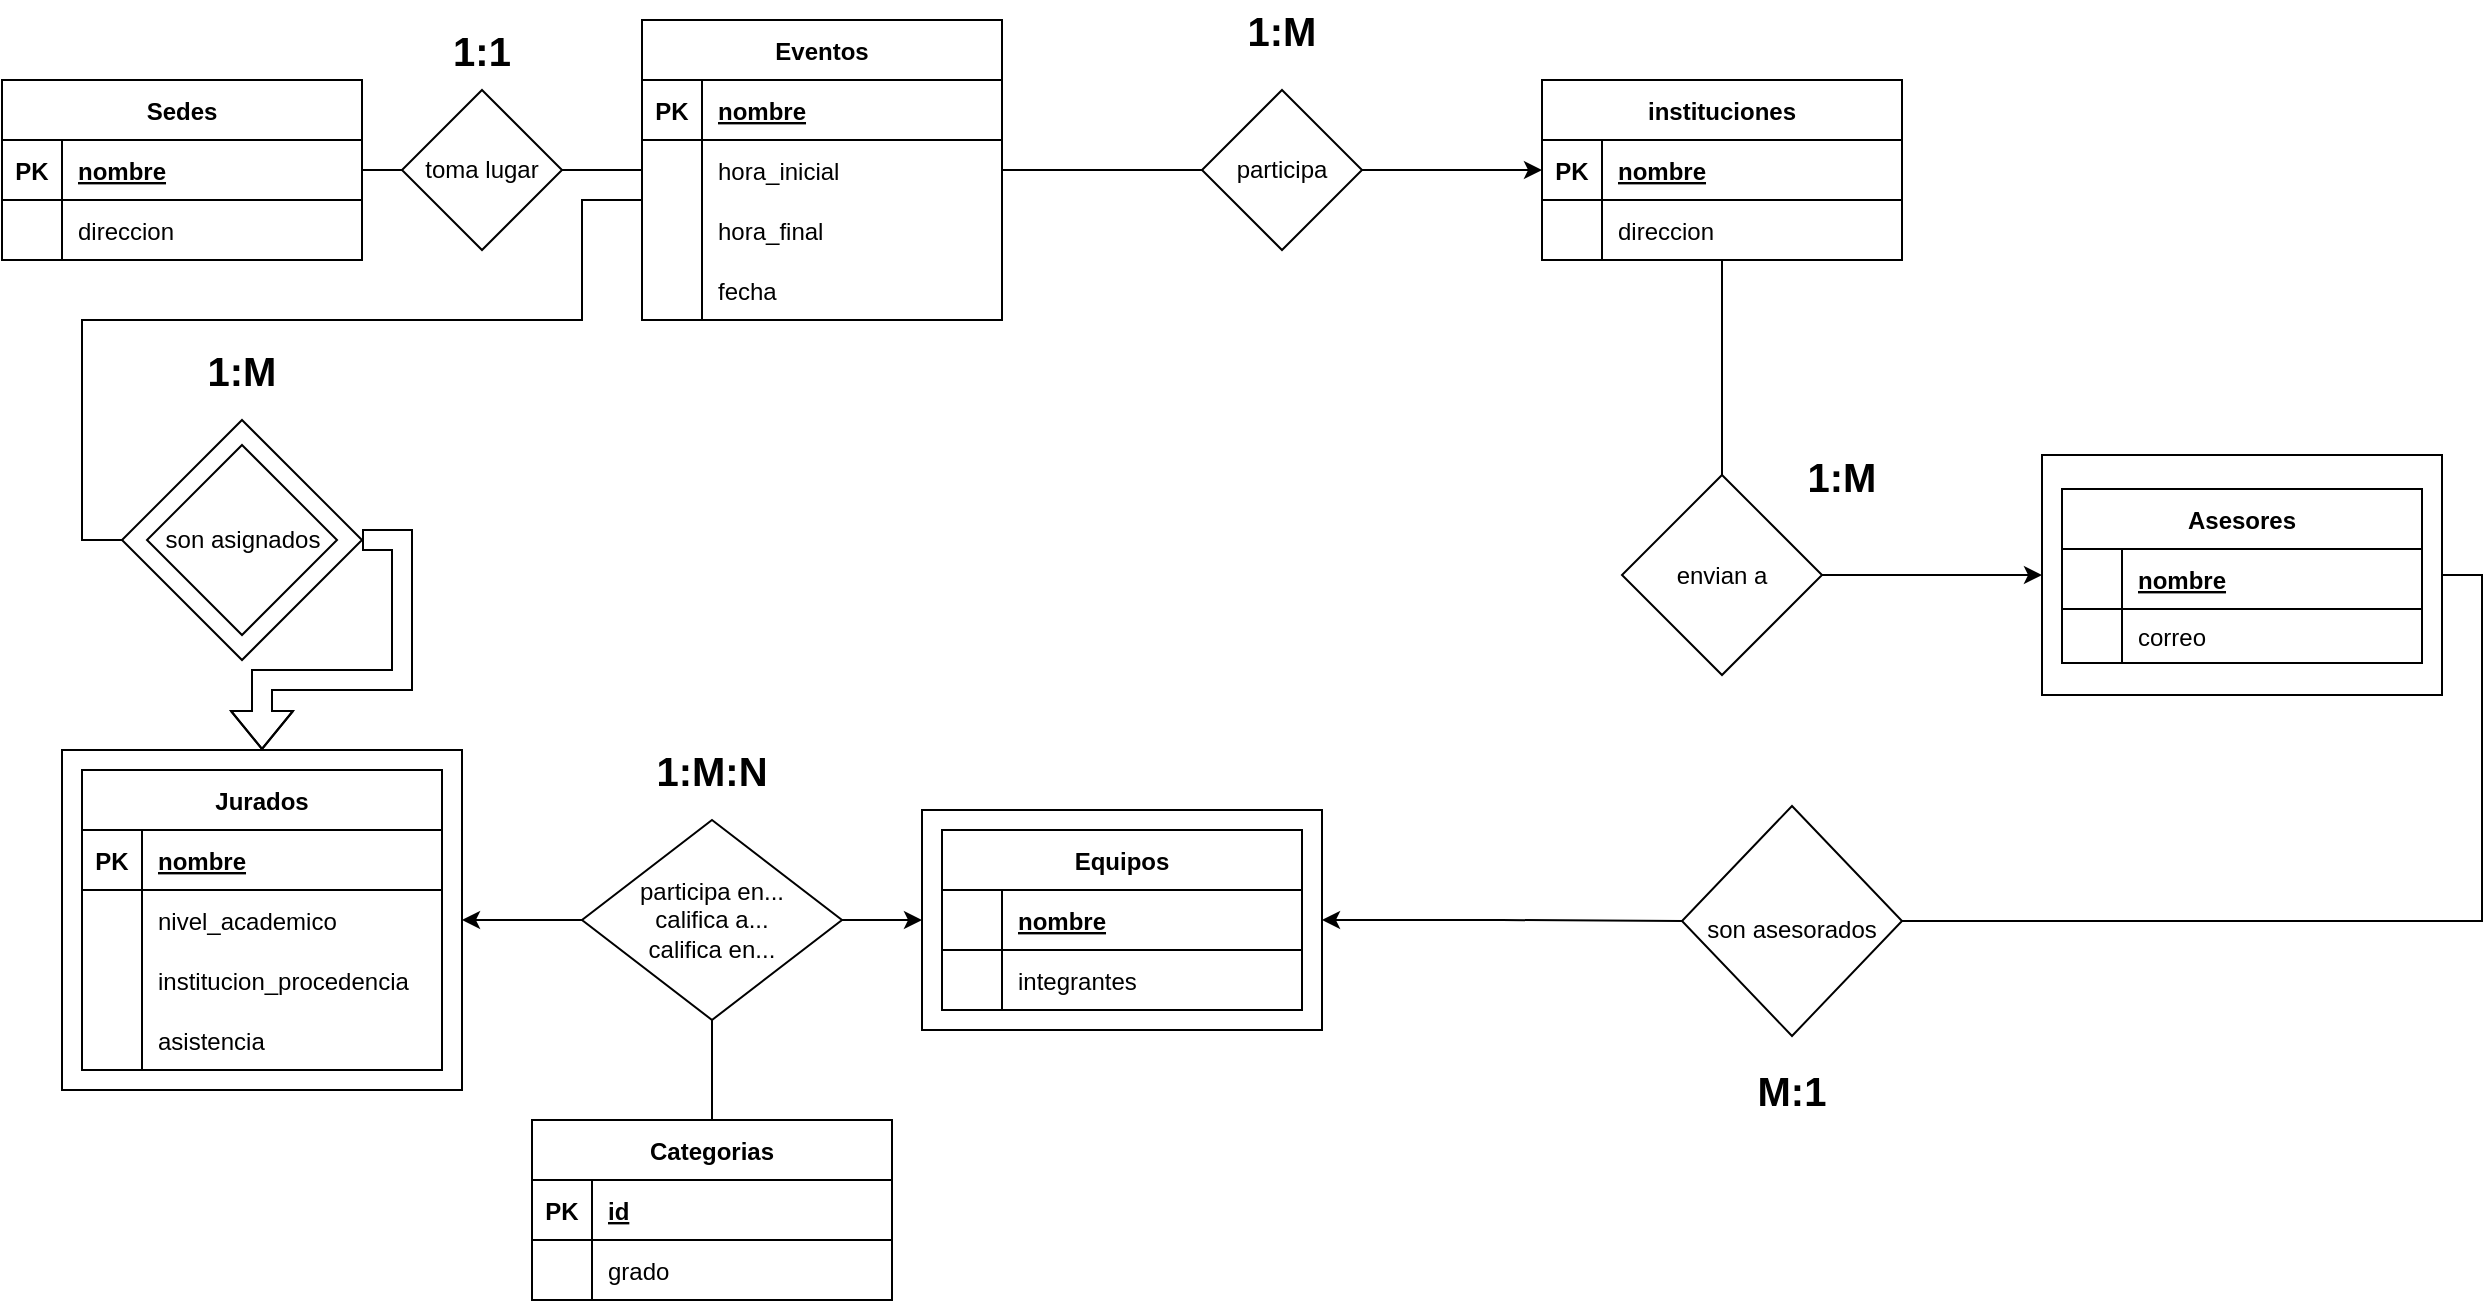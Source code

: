 <mxfile version="20.8.16" type="device"><diagram id="R2lEEEUBdFMjLlhIrx00" name="Page-1"><mxGraphModel dx="1418" dy="820" grid="1" gridSize="10" guides="1" tooltips="1" connect="1" arrows="1" fold="1" page="1" pageScale="1" pageWidth="850" pageHeight="1100" math="0" shadow="0" extFonts="Permanent Marker^https://fonts.googleapis.com/css?family=Permanent+Marker"><root><mxCell id="0"/><mxCell id="1" parent="0"/><mxCell id="ePBFKucraxoHLo3uaKmc-19" value="Eventos" style="shape=table;startSize=30;container=1;collapsible=1;childLayout=tableLayout;fixedRows=1;rowLines=0;fontStyle=1;align=center;resizeLast=1;" vertex="1" parent="1"><mxGeometry x="320" y="100" width="180" height="150" as="geometry"/></mxCell><mxCell id="ePBFKucraxoHLo3uaKmc-20" value="" style="shape=tableRow;horizontal=0;startSize=0;swimlaneHead=0;swimlaneBody=0;fillColor=none;collapsible=0;dropTarget=0;points=[[0,0.5],[1,0.5]];portConstraint=eastwest;top=0;left=0;right=0;bottom=1;" vertex="1" parent="ePBFKucraxoHLo3uaKmc-19"><mxGeometry y="30" width="180" height="30" as="geometry"/></mxCell><mxCell id="ePBFKucraxoHLo3uaKmc-21" value="PK" style="shape=partialRectangle;connectable=0;fillColor=none;top=0;left=0;bottom=0;right=0;fontStyle=1;overflow=hidden;" vertex="1" parent="ePBFKucraxoHLo3uaKmc-20"><mxGeometry width="30" height="30" as="geometry"><mxRectangle width="30" height="30" as="alternateBounds"/></mxGeometry></mxCell><mxCell id="ePBFKucraxoHLo3uaKmc-22" value="nombre" style="shape=partialRectangle;connectable=0;fillColor=none;top=0;left=0;bottom=0;right=0;align=left;spacingLeft=6;fontStyle=5;overflow=hidden;" vertex="1" parent="ePBFKucraxoHLo3uaKmc-20"><mxGeometry x="30" width="150" height="30" as="geometry"><mxRectangle width="150" height="30" as="alternateBounds"/></mxGeometry></mxCell><mxCell id="ePBFKucraxoHLo3uaKmc-23" value="" style="shape=tableRow;horizontal=0;startSize=0;swimlaneHead=0;swimlaneBody=0;fillColor=none;collapsible=0;dropTarget=0;points=[[0,0.5],[1,0.5]];portConstraint=eastwest;top=0;left=0;right=0;bottom=0;" vertex="1" parent="ePBFKucraxoHLo3uaKmc-19"><mxGeometry y="60" width="180" height="30" as="geometry"/></mxCell><mxCell id="ePBFKucraxoHLo3uaKmc-24" value="" style="shape=partialRectangle;connectable=0;fillColor=none;top=0;left=0;bottom=0;right=0;editable=1;overflow=hidden;" vertex="1" parent="ePBFKucraxoHLo3uaKmc-23"><mxGeometry width="30" height="30" as="geometry"><mxRectangle width="30" height="30" as="alternateBounds"/></mxGeometry></mxCell><mxCell id="ePBFKucraxoHLo3uaKmc-25" value="hora_inicial" style="shape=partialRectangle;connectable=0;fillColor=none;top=0;left=0;bottom=0;right=0;align=left;spacingLeft=6;overflow=hidden;" vertex="1" parent="ePBFKucraxoHLo3uaKmc-23"><mxGeometry x="30" width="150" height="30" as="geometry"><mxRectangle width="150" height="30" as="alternateBounds"/></mxGeometry></mxCell><mxCell id="ePBFKucraxoHLo3uaKmc-26" value="" style="shape=tableRow;horizontal=0;startSize=0;swimlaneHead=0;swimlaneBody=0;fillColor=none;collapsible=0;dropTarget=0;points=[[0,0.5],[1,0.5]];portConstraint=eastwest;top=0;left=0;right=0;bottom=0;" vertex="1" parent="ePBFKucraxoHLo3uaKmc-19"><mxGeometry y="90" width="180" height="30" as="geometry"/></mxCell><mxCell id="ePBFKucraxoHLo3uaKmc-27" value="" style="shape=partialRectangle;connectable=0;fillColor=none;top=0;left=0;bottom=0;right=0;editable=1;overflow=hidden;" vertex="1" parent="ePBFKucraxoHLo3uaKmc-26"><mxGeometry width="30" height="30" as="geometry"><mxRectangle width="30" height="30" as="alternateBounds"/></mxGeometry></mxCell><mxCell id="ePBFKucraxoHLo3uaKmc-28" value="hora_final" style="shape=partialRectangle;connectable=0;fillColor=none;top=0;left=0;bottom=0;right=0;align=left;spacingLeft=6;overflow=hidden;" vertex="1" parent="ePBFKucraxoHLo3uaKmc-26"><mxGeometry x="30" width="150" height="30" as="geometry"><mxRectangle width="150" height="30" as="alternateBounds"/></mxGeometry></mxCell><mxCell id="ePBFKucraxoHLo3uaKmc-29" value="" style="shape=tableRow;horizontal=0;startSize=0;swimlaneHead=0;swimlaneBody=0;fillColor=none;collapsible=0;dropTarget=0;points=[[0,0.5],[1,0.5]];portConstraint=eastwest;top=0;left=0;right=0;bottom=0;" vertex="1" parent="ePBFKucraxoHLo3uaKmc-19"><mxGeometry y="120" width="180" height="30" as="geometry"/></mxCell><mxCell id="ePBFKucraxoHLo3uaKmc-30" value="" style="shape=partialRectangle;connectable=0;fillColor=none;top=0;left=0;bottom=0;right=0;editable=1;overflow=hidden;" vertex="1" parent="ePBFKucraxoHLo3uaKmc-29"><mxGeometry width="30" height="30" as="geometry"><mxRectangle width="30" height="30" as="alternateBounds"/></mxGeometry></mxCell><mxCell id="ePBFKucraxoHLo3uaKmc-31" value="fecha" style="shape=partialRectangle;connectable=0;fillColor=none;top=0;left=0;bottom=0;right=0;align=left;spacingLeft=6;overflow=hidden;" vertex="1" parent="ePBFKucraxoHLo3uaKmc-29"><mxGeometry x="30" width="150" height="30" as="geometry"><mxRectangle width="150" height="30" as="alternateBounds"/></mxGeometry></mxCell><mxCell id="ePBFKucraxoHLo3uaKmc-32" value="Sedes" style="shape=table;startSize=30;container=1;collapsible=1;childLayout=tableLayout;fixedRows=1;rowLines=0;fontStyle=1;align=center;resizeLast=1;" vertex="1" parent="1"><mxGeometry y="130" width="180" height="90" as="geometry"/></mxCell><mxCell id="ePBFKucraxoHLo3uaKmc-33" value="" style="shape=tableRow;horizontal=0;startSize=0;swimlaneHead=0;swimlaneBody=0;fillColor=none;collapsible=0;dropTarget=0;points=[[0,0.5],[1,0.5]];portConstraint=eastwest;top=0;left=0;right=0;bottom=1;" vertex="1" parent="ePBFKucraxoHLo3uaKmc-32"><mxGeometry y="30" width="180" height="30" as="geometry"/></mxCell><mxCell id="ePBFKucraxoHLo3uaKmc-34" value="PK" style="shape=partialRectangle;connectable=0;fillColor=none;top=0;left=0;bottom=0;right=0;fontStyle=1;overflow=hidden;" vertex="1" parent="ePBFKucraxoHLo3uaKmc-33"><mxGeometry width="30" height="30" as="geometry"><mxRectangle width="30" height="30" as="alternateBounds"/></mxGeometry></mxCell><mxCell id="ePBFKucraxoHLo3uaKmc-35" value="nombre" style="shape=partialRectangle;connectable=0;fillColor=none;top=0;left=0;bottom=0;right=0;align=left;spacingLeft=6;fontStyle=5;overflow=hidden;" vertex="1" parent="ePBFKucraxoHLo3uaKmc-33"><mxGeometry x="30" width="150" height="30" as="geometry"><mxRectangle width="150" height="30" as="alternateBounds"/></mxGeometry></mxCell><mxCell id="ePBFKucraxoHLo3uaKmc-36" value="" style="shape=tableRow;horizontal=0;startSize=0;swimlaneHead=0;swimlaneBody=0;fillColor=none;collapsible=0;dropTarget=0;points=[[0,0.5],[1,0.5]];portConstraint=eastwest;top=0;left=0;right=0;bottom=0;" vertex="1" parent="ePBFKucraxoHLo3uaKmc-32"><mxGeometry y="60" width="180" height="30" as="geometry"/></mxCell><mxCell id="ePBFKucraxoHLo3uaKmc-37" value="" style="shape=partialRectangle;connectable=0;fillColor=none;top=0;left=0;bottom=0;right=0;editable=1;overflow=hidden;" vertex="1" parent="ePBFKucraxoHLo3uaKmc-36"><mxGeometry width="30" height="30" as="geometry"><mxRectangle width="30" height="30" as="alternateBounds"/></mxGeometry></mxCell><mxCell id="ePBFKucraxoHLo3uaKmc-38" value="direccion" style="shape=partialRectangle;connectable=0;fillColor=none;top=0;left=0;bottom=0;right=0;align=left;spacingLeft=6;overflow=hidden;" vertex="1" parent="ePBFKucraxoHLo3uaKmc-36"><mxGeometry x="30" width="150" height="30" as="geometry"><mxRectangle width="150" height="30" as="alternateBounds"/></mxGeometry></mxCell><mxCell id="ePBFKucraxoHLo3uaKmc-46" value="toma lugar" style="rhombus;whiteSpace=wrap;html=1;" vertex="1" parent="1"><mxGeometry x="200" y="135" width="80" height="80" as="geometry"/></mxCell><mxCell id="ePBFKucraxoHLo3uaKmc-47" style="edgeStyle=orthogonalEdgeStyle;rounded=0;orthogonalLoop=1;jettySize=auto;html=1;exitX=0;exitY=0.5;exitDx=0;exitDy=0;entryX=1;entryY=0.5;entryDx=0;entryDy=0;endArrow=none;endFill=0;" edge="1" parent="1" source="ePBFKucraxoHLo3uaKmc-23" target="ePBFKucraxoHLo3uaKmc-46"><mxGeometry relative="1" as="geometry"><Array as="points"><mxPoint x="300" y="175"/><mxPoint x="300" y="175"/></Array></mxGeometry></mxCell><mxCell id="ePBFKucraxoHLo3uaKmc-48" style="edgeStyle=orthogonalEdgeStyle;rounded=0;orthogonalLoop=1;jettySize=auto;html=1;exitX=1;exitY=0.5;exitDx=0;exitDy=0;endArrow=none;endFill=0;" edge="1" parent="1" source="ePBFKucraxoHLo3uaKmc-33" target="ePBFKucraxoHLo3uaKmc-46"><mxGeometry relative="1" as="geometry"/></mxCell><mxCell id="ePBFKucraxoHLo3uaKmc-49" value="participa" style="rhombus;whiteSpace=wrap;html=1;" vertex="1" parent="1"><mxGeometry x="600" y="135" width="80" height="80" as="geometry"/></mxCell><mxCell id="ePBFKucraxoHLo3uaKmc-50" style="edgeStyle=orthogonalEdgeStyle;rounded=0;orthogonalLoop=1;jettySize=auto;html=1;exitX=1;exitY=0.5;exitDx=0;exitDy=0;entryX=0;entryY=0.5;entryDx=0;entryDy=0;endArrow=none;endFill=0;" edge="1" parent="1" source="ePBFKucraxoHLo3uaKmc-23" target="ePBFKucraxoHLo3uaKmc-49"><mxGeometry relative="1" as="geometry"/></mxCell><mxCell id="ePBFKucraxoHLo3uaKmc-64" value="" style="edgeStyle=orthogonalEdgeStyle;rounded=0;orthogonalLoop=1;jettySize=auto;html=1;endArrow=none;endFill=0;startArrow=classic;startFill=1;" edge="1" parent="1" source="ePBFKucraxoHLo3uaKmc-51" target="ePBFKucraxoHLo3uaKmc-49"><mxGeometry relative="1" as="geometry"/></mxCell><mxCell id="ePBFKucraxoHLo3uaKmc-51" value="instituciones" style="shape=table;startSize=30;container=1;collapsible=1;childLayout=tableLayout;fixedRows=1;rowLines=0;fontStyle=1;align=center;resizeLast=1;" vertex="1" parent="1"><mxGeometry x="770" y="130" width="180" height="90" as="geometry"/></mxCell><mxCell id="ePBFKucraxoHLo3uaKmc-52" value="" style="shape=tableRow;horizontal=0;startSize=0;swimlaneHead=0;swimlaneBody=0;fillColor=none;collapsible=0;dropTarget=0;points=[[0,0.5],[1,0.5]];portConstraint=eastwest;top=0;left=0;right=0;bottom=1;" vertex="1" parent="ePBFKucraxoHLo3uaKmc-51"><mxGeometry y="30" width="180" height="30" as="geometry"/></mxCell><mxCell id="ePBFKucraxoHLo3uaKmc-53" value="PK" style="shape=partialRectangle;connectable=0;fillColor=none;top=0;left=0;bottom=0;right=0;fontStyle=1;overflow=hidden;" vertex="1" parent="ePBFKucraxoHLo3uaKmc-52"><mxGeometry width="30" height="30" as="geometry"><mxRectangle width="30" height="30" as="alternateBounds"/></mxGeometry></mxCell><mxCell id="ePBFKucraxoHLo3uaKmc-54" value="nombre" style="shape=partialRectangle;connectable=0;fillColor=none;top=0;left=0;bottom=0;right=0;align=left;spacingLeft=6;fontStyle=5;overflow=hidden;" vertex="1" parent="ePBFKucraxoHLo3uaKmc-52"><mxGeometry x="30" width="150" height="30" as="geometry"><mxRectangle width="150" height="30" as="alternateBounds"/></mxGeometry></mxCell><mxCell id="ePBFKucraxoHLo3uaKmc-55" value="" style="shape=tableRow;horizontal=0;startSize=0;swimlaneHead=0;swimlaneBody=0;fillColor=none;collapsible=0;dropTarget=0;points=[[0,0.5],[1,0.5]];portConstraint=eastwest;top=0;left=0;right=0;bottom=0;" vertex="1" parent="ePBFKucraxoHLo3uaKmc-51"><mxGeometry y="60" width="180" height="30" as="geometry"/></mxCell><mxCell id="ePBFKucraxoHLo3uaKmc-56" value="" style="shape=partialRectangle;connectable=0;fillColor=none;top=0;left=0;bottom=0;right=0;editable=1;overflow=hidden;" vertex="1" parent="ePBFKucraxoHLo3uaKmc-55"><mxGeometry width="30" height="30" as="geometry"><mxRectangle width="30" height="30" as="alternateBounds"/></mxGeometry></mxCell><mxCell id="ePBFKucraxoHLo3uaKmc-57" value="direccion" style="shape=partialRectangle;connectable=0;fillColor=none;top=0;left=0;bottom=0;right=0;align=left;spacingLeft=6;overflow=hidden;" vertex="1" parent="ePBFKucraxoHLo3uaKmc-55"><mxGeometry x="30" width="150" height="30" as="geometry"><mxRectangle width="150" height="30" as="alternateBounds"/></mxGeometry></mxCell><mxCell id="ePBFKucraxoHLo3uaKmc-114" style="edgeStyle=orthogonalEdgeStyle;rounded=0;orthogonalLoop=1;jettySize=auto;html=1;exitX=1;exitY=0.5;exitDx=0;exitDy=0;entryX=0.5;entryY=0;entryDx=0;entryDy=0;strokeWidth=1;startArrow=none;startFill=0;endArrow=classic;endFill=1;shape=flexArrow;" edge="1" parent="1" source="ePBFKucraxoHLo3uaKmc-65" target="ePBFKucraxoHLo3uaKmc-68"><mxGeometry relative="1" as="geometry"><Array as="points"><mxPoint x="200" y="360"/><mxPoint x="200" y="430"/><mxPoint x="130" y="430"/></Array></mxGeometry></mxCell><mxCell id="ePBFKucraxoHLo3uaKmc-65" value="" style="rhombus;whiteSpace=wrap;html=1;" vertex="1" parent="1"><mxGeometry x="60" y="300" width="120" height="120" as="geometry"/></mxCell><mxCell id="ePBFKucraxoHLo3uaKmc-66" value="son asignados" style="rhombus;whiteSpace=wrap;html=1;" vertex="1" parent="1"><mxGeometry x="72.5" y="312.5" width="95" height="95" as="geometry"/></mxCell><mxCell id="ePBFKucraxoHLo3uaKmc-67" style="edgeStyle=orthogonalEdgeStyle;rounded=0;orthogonalLoop=1;jettySize=auto;html=1;exitX=0;exitY=0.5;exitDx=0;exitDy=0;entryX=0;entryY=0.5;entryDx=0;entryDy=0;startArrow=none;startFill=0;endArrow=none;endFill=0;" edge="1" parent="1" source="ePBFKucraxoHLo3uaKmc-23" target="ePBFKucraxoHLo3uaKmc-65"><mxGeometry relative="1" as="geometry"><Array as="points"><mxPoint x="320" y="190"/><mxPoint x="290" y="190"/><mxPoint x="290" y="250"/><mxPoint x="40" y="250"/><mxPoint x="40" y="360"/></Array></mxGeometry></mxCell><mxCell id="ePBFKucraxoHLo3uaKmc-84" style="edgeStyle=orthogonalEdgeStyle;rounded=0;orthogonalLoop=1;jettySize=auto;html=1;exitX=1;exitY=0.5;exitDx=0;exitDy=0;strokeWidth=1;startArrow=classic;startFill=1;endArrow=none;endFill=0;" edge="1" parent="1" source="ePBFKucraxoHLo3uaKmc-68" target="ePBFKucraxoHLo3uaKmc-83"><mxGeometry relative="1" as="geometry"><Array as="points"><mxPoint x="230" y="550"/></Array></mxGeometry></mxCell><mxCell id="ePBFKucraxoHLo3uaKmc-68" value="" style="rounded=0;whiteSpace=wrap;html=1;" vertex="1" parent="1"><mxGeometry x="30" y="465" width="200" height="170" as="geometry"/></mxCell><mxCell id="ePBFKucraxoHLo3uaKmc-69" value="Jurados" style="shape=table;startSize=30;container=1;collapsible=1;childLayout=tableLayout;fixedRows=1;rowLines=0;fontStyle=1;align=center;resizeLast=1;" vertex="1" parent="1"><mxGeometry x="40" y="475" width="180" height="150" as="geometry"/></mxCell><mxCell id="ePBFKucraxoHLo3uaKmc-70" value="" style="shape=tableRow;horizontal=0;startSize=0;swimlaneHead=0;swimlaneBody=0;fillColor=none;collapsible=0;dropTarget=0;points=[[0,0.5],[1,0.5]];portConstraint=eastwest;top=0;left=0;right=0;bottom=1;" vertex="1" parent="ePBFKucraxoHLo3uaKmc-69"><mxGeometry y="30" width="180" height="30" as="geometry"/></mxCell><mxCell id="ePBFKucraxoHLo3uaKmc-71" value="PK" style="shape=partialRectangle;connectable=0;fillColor=none;top=0;left=0;bottom=0;right=0;fontStyle=1;overflow=hidden;" vertex="1" parent="ePBFKucraxoHLo3uaKmc-70"><mxGeometry width="30" height="30" as="geometry"><mxRectangle width="30" height="30" as="alternateBounds"/></mxGeometry></mxCell><mxCell id="ePBFKucraxoHLo3uaKmc-72" value="nombre" style="shape=partialRectangle;connectable=0;fillColor=none;top=0;left=0;bottom=0;right=0;align=left;spacingLeft=6;fontStyle=5;overflow=hidden;" vertex="1" parent="ePBFKucraxoHLo3uaKmc-70"><mxGeometry x="30" width="150" height="30" as="geometry"><mxRectangle width="150" height="30" as="alternateBounds"/></mxGeometry></mxCell><mxCell id="ePBFKucraxoHLo3uaKmc-73" value="" style="shape=tableRow;horizontal=0;startSize=0;swimlaneHead=0;swimlaneBody=0;fillColor=none;collapsible=0;dropTarget=0;points=[[0,0.5],[1,0.5]];portConstraint=eastwest;top=0;left=0;right=0;bottom=0;" vertex="1" parent="ePBFKucraxoHLo3uaKmc-69"><mxGeometry y="60" width="180" height="30" as="geometry"/></mxCell><mxCell id="ePBFKucraxoHLo3uaKmc-74" value="" style="shape=partialRectangle;connectable=0;fillColor=none;top=0;left=0;bottom=0;right=0;editable=1;overflow=hidden;" vertex="1" parent="ePBFKucraxoHLo3uaKmc-73"><mxGeometry width="30" height="30" as="geometry"><mxRectangle width="30" height="30" as="alternateBounds"/></mxGeometry></mxCell><mxCell id="ePBFKucraxoHLo3uaKmc-75" value="nivel_academico" style="shape=partialRectangle;connectable=0;fillColor=none;top=0;left=0;bottom=0;right=0;align=left;spacingLeft=6;overflow=hidden;" vertex="1" parent="ePBFKucraxoHLo3uaKmc-73"><mxGeometry x="30" width="150" height="30" as="geometry"><mxRectangle width="150" height="30" as="alternateBounds"/></mxGeometry></mxCell><mxCell id="ePBFKucraxoHLo3uaKmc-76" value="" style="shape=tableRow;horizontal=0;startSize=0;swimlaneHead=0;swimlaneBody=0;fillColor=none;collapsible=0;dropTarget=0;points=[[0,0.5],[1,0.5]];portConstraint=eastwest;top=0;left=0;right=0;bottom=0;" vertex="1" parent="ePBFKucraxoHLo3uaKmc-69"><mxGeometry y="90" width="180" height="30" as="geometry"/></mxCell><mxCell id="ePBFKucraxoHLo3uaKmc-77" value="" style="shape=partialRectangle;connectable=0;fillColor=none;top=0;left=0;bottom=0;right=0;editable=1;overflow=hidden;" vertex="1" parent="ePBFKucraxoHLo3uaKmc-76"><mxGeometry width="30" height="30" as="geometry"><mxRectangle width="30" height="30" as="alternateBounds"/></mxGeometry></mxCell><mxCell id="ePBFKucraxoHLo3uaKmc-78" value="institucion_procedencia" style="shape=partialRectangle;connectable=0;fillColor=none;top=0;left=0;bottom=0;right=0;align=left;spacingLeft=6;overflow=hidden;" vertex="1" parent="ePBFKucraxoHLo3uaKmc-76"><mxGeometry x="30" width="150" height="30" as="geometry"><mxRectangle width="150" height="30" as="alternateBounds"/></mxGeometry></mxCell><mxCell id="ePBFKucraxoHLo3uaKmc-79" value="" style="shape=tableRow;horizontal=0;startSize=0;swimlaneHead=0;swimlaneBody=0;fillColor=none;collapsible=0;dropTarget=0;points=[[0,0.5],[1,0.5]];portConstraint=eastwest;top=0;left=0;right=0;bottom=0;" vertex="1" parent="ePBFKucraxoHLo3uaKmc-69"><mxGeometry y="120" width="180" height="30" as="geometry"/></mxCell><mxCell id="ePBFKucraxoHLo3uaKmc-80" value="" style="shape=partialRectangle;connectable=0;fillColor=none;top=0;left=0;bottom=0;right=0;editable=1;overflow=hidden;" vertex="1" parent="ePBFKucraxoHLo3uaKmc-79"><mxGeometry width="30" height="30" as="geometry"><mxRectangle width="30" height="30" as="alternateBounds"/></mxGeometry></mxCell><mxCell id="ePBFKucraxoHLo3uaKmc-81" value="asistencia" style="shape=partialRectangle;connectable=0;fillColor=none;top=0;left=0;bottom=0;right=0;align=left;spacingLeft=6;overflow=hidden;" vertex="1" parent="ePBFKucraxoHLo3uaKmc-79"><mxGeometry x="30" width="150" height="30" as="geometry"><mxRectangle width="150" height="30" as="alternateBounds"/></mxGeometry></mxCell><mxCell id="ePBFKucraxoHLo3uaKmc-98" style="edgeStyle=orthogonalEdgeStyle;rounded=0;orthogonalLoop=1;jettySize=auto;html=1;exitX=0.5;exitY=1;exitDx=0;exitDy=0;entryX=0.5;entryY=0;entryDx=0;entryDy=0;strokeWidth=1;startArrow=none;startFill=0;endArrow=none;endFill=0;" edge="1" parent="1" source="ePBFKucraxoHLo3uaKmc-83" target="ePBFKucraxoHLo3uaKmc-85"><mxGeometry relative="1" as="geometry"/></mxCell><mxCell id="ePBFKucraxoHLo3uaKmc-113" style="edgeStyle=orthogonalEdgeStyle;rounded=0;orthogonalLoop=1;jettySize=auto;html=1;exitX=1;exitY=0.5;exitDx=0;exitDy=0;entryX=0;entryY=0.5;entryDx=0;entryDy=0;strokeWidth=1;startArrow=none;startFill=0;endArrow=classic;endFill=1;" edge="1" parent="1" source="ePBFKucraxoHLo3uaKmc-83" target="ePBFKucraxoHLo3uaKmc-99"><mxGeometry relative="1" as="geometry"/></mxCell><mxCell id="ePBFKucraxoHLo3uaKmc-83" value="participa en...&lt;br&gt;califica a...&lt;br&gt;califica en..." style="rhombus;whiteSpace=wrap;html=1;" vertex="1" parent="1"><mxGeometry x="290" y="500" width="130" height="100" as="geometry"/></mxCell><mxCell id="ePBFKucraxoHLo3uaKmc-85" value="Categorias" style="shape=table;startSize=30;container=1;collapsible=1;childLayout=tableLayout;fixedRows=1;rowLines=0;fontStyle=1;align=center;resizeLast=1;" vertex="1" parent="1"><mxGeometry x="265" y="650" width="180" height="90" as="geometry"/></mxCell><mxCell id="ePBFKucraxoHLo3uaKmc-86" value="" style="shape=tableRow;horizontal=0;startSize=0;swimlaneHead=0;swimlaneBody=0;fillColor=none;collapsible=0;dropTarget=0;points=[[0,0.5],[1,0.5]];portConstraint=eastwest;top=0;left=0;right=0;bottom=1;" vertex="1" parent="ePBFKucraxoHLo3uaKmc-85"><mxGeometry y="30" width="180" height="30" as="geometry"/></mxCell><mxCell id="ePBFKucraxoHLo3uaKmc-87" value="PK" style="shape=partialRectangle;connectable=0;fillColor=none;top=0;left=0;bottom=0;right=0;fontStyle=1;overflow=hidden;" vertex="1" parent="ePBFKucraxoHLo3uaKmc-86"><mxGeometry width="30" height="30" as="geometry"><mxRectangle width="30" height="30" as="alternateBounds"/></mxGeometry></mxCell><mxCell id="ePBFKucraxoHLo3uaKmc-88" value="id" style="shape=partialRectangle;connectable=0;fillColor=none;top=0;left=0;bottom=0;right=0;align=left;spacingLeft=6;fontStyle=5;overflow=hidden;" vertex="1" parent="ePBFKucraxoHLo3uaKmc-86"><mxGeometry x="30" width="150" height="30" as="geometry"><mxRectangle width="150" height="30" as="alternateBounds"/></mxGeometry></mxCell><mxCell id="ePBFKucraxoHLo3uaKmc-89" value="" style="shape=tableRow;horizontal=0;startSize=0;swimlaneHead=0;swimlaneBody=0;fillColor=none;collapsible=0;dropTarget=0;points=[[0,0.5],[1,0.5]];portConstraint=eastwest;top=0;left=0;right=0;bottom=0;" vertex="1" parent="ePBFKucraxoHLo3uaKmc-85"><mxGeometry y="60" width="180" height="30" as="geometry"/></mxCell><mxCell id="ePBFKucraxoHLo3uaKmc-90" value="" style="shape=partialRectangle;connectable=0;fillColor=none;top=0;left=0;bottom=0;right=0;editable=1;overflow=hidden;" vertex="1" parent="ePBFKucraxoHLo3uaKmc-89"><mxGeometry width="30" height="30" as="geometry"><mxRectangle width="30" height="30" as="alternateBounds"/></mxGeometry></mxCell><mxCell id="ePBFKucraxoHLo3uaKmc-91" value="grado" style="shape=partialRectangle;connectable=0;fillColor=none;top=0;left=0;bottom=0;right=0;align=left;spacingLeft=6;overflow=hidden;" vertex="1" parent="ePBFKucraxoHLo3uaKmc-89"><mxGeometry x="30" width="150" height="30" as="geometry"><mxRectangle width="150" height="30" as="alternateBounds"/></mxGeometry></mxCell><mxCell id="ePBFKucraxoHLo3uaKmc-161" style="edgeStyle=orthogonalEdgeStyle;rounded=0;orthogonalLoop=1;jettySize=auto;html=1;exitX=1;exitY=0.5;exitDx=0;exitDy=0;entryX=0;entryY=0.5;entryDx=0;entryDy=0;strokeWidth=1;fontSize=12;startArrow=classic;startFill=1;endArrow=none;endFill=0;" edge="1" parent="1" source="ePBFKucraxoHLo3uaKmc-99" target="ePBFKucraxoHLo3uaKmc-160"><mxGeometry relative="1" as="geometry"/></mxCell><mxCell id="ePBFKucraxoHLo3uaKmc-99" value="" style="rounded=0;whiteSpace=wrap;html=1;" vertex="1" parent="1"><mxGeometry x="460" y="495" width="200" height="110" as="geometry"/></mxCell><mxCell id="ePBFKucraxoHLo3uaKmc-100" value="Equipos" style="shape=table;startSize=30;container=1;collapsible=1;childLayout=tableLayout;fixedRows=1;rowLines=0;fontStyle=1;align=center;resizeLast=1;" vertex="1" parent="1"><mxGeometry x="470" y="505" width="180" height="90" as="geometry"/></mxCell><mxCell id="ePBFKucraxoHLo3uaKmc-101" value="" style="shape=tableRow;horizontal=0;startSize=0;swimlaneHead=0;swimlaneBody=0;fillColor=none;collapsible=0;dropTarget=0;points=[[0,0.5],[1,0.5]];portConstraint=eastwest;top=0;left=0;right=0;bottom=1;" vertex="1" parent="ePBFKucraxoHLo3uaKmc-100"><mxGeometry y="30" width="180" height="30" as="geometry"/></mxCell><mxCell id="ePBFKucraxoHLo3uaKmc-102" value="" style="shape=partialRectangle;connectable=0;fillColor=none;top=0;left=0;bottom=0;right=0;fontStyle=1;overflow=hidden;" vertex="1" parent="ePBFKucraxoHLo3uaKmc-101"><mxGeometry width="30" height="30" as="geometry"><mxRectangle width="30" height="30" as="alternateBounds"/></mxGeometry></mxCell><mxCell id="ePBFKucraxoHLo3uaKmc-103" value="nombre" style="shape=partialRectangle;connectable=0;fillColor=none;top=0;left=0;bottom=0;right=0;align=left;spacingLeft=6;fontStyle=5;overflow=hidden;" vertex="1" parent="ePBFKucraxoHLo3uaKmc-101"><mxGeometry x="30" width="150" height="30" as="geometry"><mxRectangle width="150" height="30" as="alternateBounds"/></mxGeometry></mxCell><mxCell id="ePBFKucraxoHLo3uaKmc-104" value="" style="shape=tableRow;horizontal=0;startSize=0;swimlaneHead=0;swimlaneBody=0;fillColor=none;collapsible=0;dropTarget=0;points=[[0,0.5],[1,0.5]];portConstraint=eastwest;top=0;left=0;right=0;bottom=0;" vertex="1" parent="ePBFKucraxoHLo3uaKmc-100"><mxGeometry y="60" width="180" height="30" as="geometry"/></mxCell><mxCell id="ePBFKucraxoHLo3uaKmc-105" value="" style="shape=partialRectangle;connectable=0;fillColor=none;top=0;left=0;bottom=0;right=0;editable=1;overflow=hidden;" vertex="1" parent="ePBFKucraxoHLo3uaKmc-104"><mxGeometry width="30" height="30" as="geometry"><mxRectangle width="30" height="30" as="alternateBounds"/></mxGeometry></mxCell><mxCell id="ePBFKucraxoHLo3uaKmc-106" value="integrantes" style="shape=partialRectangle;connectable=0;fillColor=none;top=0;left=0;bottom=0;right=0;align=left;spacingLeft=6;overflow=hidden;" vertex="1" parent="ePBFKucraxoHLo3uaKmc-104"><mxGeometry x="30" width="150" height="30" as="geometry"><mxRectangle width="150" height="30" as="alternateBounds"/></mxGeometry></mxCell><mxCell id="ePBFKucraxoHLo3uaKmc-116" style="edgeStyle=orthogonalEdgeStyle;rounded=0;orthogonalLoop=1;jettySize=auto;html=1;exitX=0.5;exitY=0;exitDx=0;exitDy=0;entryX=0.5;entryY=1;entryDx=0;entryDy=0;strokeWidth=1;startArrow=none;startFill=0;endArrow=none;endFill=0;" edge="1" parent="1" source="ePBFKucraxoHLo3uaKmc-115" target="ePBFKucraxoHLo3uaKmc-51"><mxGeometry relative="1" as="geometry"/></mxCell><mxCell id="ePBFKucraxoHLo3uaKmc-151" style="edgeStyle=orthogonalEdgeStyle;rounded=0;orthogonalLoop=1;jettySize=auto;html=1;exitX=1;exitY=0.5;exitDx=0;exitDy=0;entryX=0;entryY=0.5;entryDx=0;entryDy=0;strokeWidth=1;startArrow=none;startFill=0;endArrow=classic;endFill=1;" edge="1" parent="1" source="ePBFKucraxoHLo3uaKmc-115" target="ePBFKucraxoHLo3uaKmc-134"><mxGeometry relative="1" as="geometry"/></mxCell><mxCell id="ePBFKucraxoHLo3uaKmc-115" value="envian a" style="rhombus;whiteSpace=wrap;html=1;" vertex="1" parent="1"><mxGeometry x="810" y="327.5" width="100" height="100" as="geometry"/></mxCell><mxCell id="ePBFKucraxoHLo3uaKmc-134" value="" style="rounded=0;whiteSpace=wrap;html=1;" vertex="1" parent="1"><mxGeometry x="1020" y="317.5" width="200" height="120" as="geometry"/></mxCell><mxCell id="ePBFKucraxoHLo3uaKmc-135" value="Asesores" style="shape=table;startSize=30;container=1;collapsible=1;childLayout=tableLayout;fixedRows=1;rowLines=0;fontStyle=1;align=center;resizeLast=1;" vertex="1" parent="1"><mxGeometry x="1030" y="334.5" width="180" height="87" as="geometry"/></mxCell><mxCell id="ePBFKucraxoHLo3uaKmc-136" value="" style="shape=tableRow;horizontal=0;startSize=0;swimlaneHead=0;swimlaneBody=0;fillColor=none;collapsible=0;dropTarget=0;points=[[0,0.5],[1,0.5]];portConstraint=eastwest;top=0;left=0;right=0;bottom=1;" vertex="1" parent="ePBFKucraxoHLo3uaKmc-135"><mxGeometry y="30" width="180" height="30" as="geometry"/></mxCell><mxCell id="ePBFKucraxoHLo3uaKmc-137" value="" style="shape=partialRectangle;connectable=0;fillColor=none;top=0;left=0;bottom=0;right=0;fontStyle=1;overflow=hidden;" vertex="1" parent="ePBFKucraxoHLo3uaKmc-136"><mxGeometry width="30" height="30" as="geometry"><mxRectangle width="30" height="30" as="alternateBounds"/></mxGeometry></mxCell><mxCell id="ePBFKucraxoHLo3uaKmc-138" value="nombre" style="shape=partialRectangle;connectable=0;fillColor=none;top=0;left=0;bottom=0;right=0;align=left;spacingLeft=6;fontStyle=5;overflow=hidden;" vertex="1" parent="ePBFKucraxoHLo3uaKmc-136"><mxGeometry x="30" width="150" height="30" as="geometry"><mxRectangle width="150" height="30" as="alternateBounds"/></mxGeometry></mxCell><mxCell id="ePBFKucraxoHLo3uaKmc-139" value="" style="shape=tableRow;horizontal=0;startSize=0;swimlaneHead=0;swimlaneBody=0;fillColor=none;collapsible=0;dropTarget=0;points=[[0,0.5],[1,0.5]];portConstraint=eastwest;top=0;left=0;right=0;bottom=0;" vertex="1" parent="ePBFKucraxoHLo3uaKmc-135"><mxGeometry y="60" width="180" height="27" as="geometry"/></mxCell><mxCell id="ePBFKucraxoHLo3uaKmc-140" value="" style="shape=partialRectangle;connectable=0;fillColor=none;top=0;left=0;bottom=0;right=0;editable=1;overflow=hidden;" vertex="1" parent="ePBFKucraxoHLo3uaKmc-139"><mxGeometry width="30" height="27" as="geometry"><mxRectangle width="30" height="27" as="alternateBounds"/></mxGeometry></mxCell><mxCell id="ePBFKucraxoHLo3uaKmc-141" value="correo" style="shape=partialRectangle;connectable=0;fillColor=none;top=0;left=0;bottom=0;right=0;align=left;spacingLeft=6;overflow=hidden;" vertex="1" parent="ePBFKucraxoHLo3uaKmc-139"><mxGeometry x="30" width="150" height="27" as="geometry"><mxRectangle width="150" height="27" as="alternateBounds"/></mxGeometry></mxCell><mxCell id="ePBFKucraxoHLo3uaKmc-152" value="&lt;b&gt;&lt;font style=&quot;font-size: 20px;&quot;&gt;1:1&lt;/font&gt;&lt;/b&gt;" style="text;html=1;strokeColor=none;fillColor=none;align=center;verticalAlign=middle;whiteSpace=wrap;rounded=0;" vertex="1" parent="1"><mxGeometry x="210" y="100" width="60" height="30" as="geometry"/></mxCell><mxCell id="ePBFKucraxoHLo3uaKmc-153" value="&lt;b&gt;&lt;font style=&quot;font-size: 20px;&quot;&gt;1:M&lt;/font&gt;&lt;/b&gt;" style="text;html=1;strokeColor=none;fillColor=none;align=center;verticalAlign=middle;whiteSpace=wrap;rounded=0;" vertex="1" parent="1"><mxGeometry x="610" y="90" width="60" height="30" as="geometry"/></mxCell><mxCell id="ePBFKucraxoHLo3uaKmc-154" value="&lt;b&gt;&lt;font style=&quot;font-size: 20px;&quot;&gt;1:M&lt;/font&gt;&lt;/b&gt;" style="text;html=1;strokeColor=none;fillColor=none;align=center;verticalAlign=middle;whiteSpace=wrap;rounded=0;" vertex="1" parent="1"><mxGeometry x="90" y="260" width="60" height="30" as="geometry"/></mxCell><mxCell id="ePBFKucraxoHLo3uaKmc-155" value="&lt;b&gt;&lt;font style=&quot;font-size: 20px;&quot;&gt;1:M:N&lt;/font&gt;&lt;/b&gt;" style="text;html=1;strokeColor=none;fillColor=none;align=center;verticalAlign=middle;whiteSpace=wrap;rounded=0;" vertex="1" parent="1"><mxGeometry x="325" y="460" width="60" height="30" as="geometry"/></mxCell><mxCell id="ePBFKucraxoHLo3uaKmc-162" style="edgeStyle=orthogonalEdgeStyle;rounded=0;orthogonalLoop=1;jettySize=auto;html=1;exitX=1;exitY=0.5;exitDx=0;exitDy=0;strokeWidth=1;fontSize=12;startArrow=none;startFill=0;endArrow=none;endFill=0;entryX=1;entryY=0.5;entryDx=0;entryDy=0;" edge="1" parent="1" source="ePBFKucraxoHLo3uaKmc-160" target="ePBFKucraxoHLo3uaKmc-134"><mxGeometry relative="1" as="geometry"><mxPoint x="1260" y="370" as="targetPoint"/></mxGeometry></mxCell><mxCell id="ePBFKucraxoHLo3uaKmc-160" value="&lt;font style=&quot;font-size: 12px;&quot;&gt;son&lt;/font&gt;&lt;font style=&quot;font-size: 12px;&quot;&gt;&amp;nbsp;&lt;/font&gt;&lt;font style=&quot;font-size: 12px;&quot;&gt;asesorados&lt;/font&gt;" style="rhombus;whiteSpace=wrap;html=1;fontSize=20;" vertex="1" parent="1"><mxGeometry x="840" y="493" width="110" height="115" as="geometry"/></mxCell><mxCell id="ePBFKucraxoHLo3uaKmc-163" value="&lt;b&gt;&lt;font style=&quot;font-size: 20px;&quot;&gt;1:M&lt;/font&gt;&lt;/b&gt;" style="text;html=1;strokeColor=none;fillColor=none;align=center;verticalAlign=middle;whiteSpace=wrap;rounded=0;fontSize=12;" vertex="1" parent="1"><mxGeometry x="890" y="313" width="60" height="30" as="geometry"/></mxCell><mxCell id="ePBFKucraxoHLo3uaKmc-164" value="&lt;b&gt;&lt;font style=&quot;font-size: 20px;&quot;&gt;M:1&lt;/font&gt;&lt;/b&gt;" style="text;html=1;strokeColor=none;fillColor=none;align=center;verticalAlign=middle;whiteSpace=wrap;rounded=0;" vertex="1" parent="1"><mxGeometry x="865" y="620" width="60" height="30" as="geometry"/></mxCell></root></mxGraphModel></diagram></mxfile>